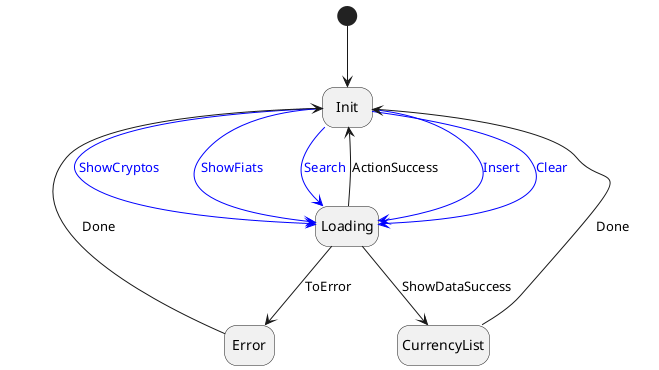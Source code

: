 @startuml
hide empty description
state Init
state Loading
state Error
state CurrencyList

[*] --> Init
Init -[#blue]-> Loading : <color blue>Insert</color>
Init -[#blue]-> Loading : <color blue>Clear</color>
Init -[#blue]-> Loading : <color blue>ShowCryptos</color>
Init -[#blue]-> Loading : <color blue>ShowFiats</color>
Init -[#blue]-> Loading : <color blue>Search</color>
Loading --> Init : ActionSuccess
Loading --> CurrencyList : ShowDataSuccess
Loading --> Error : ToError
CurrencyList --> Init : Done
Error --> Init : Done

@enduml